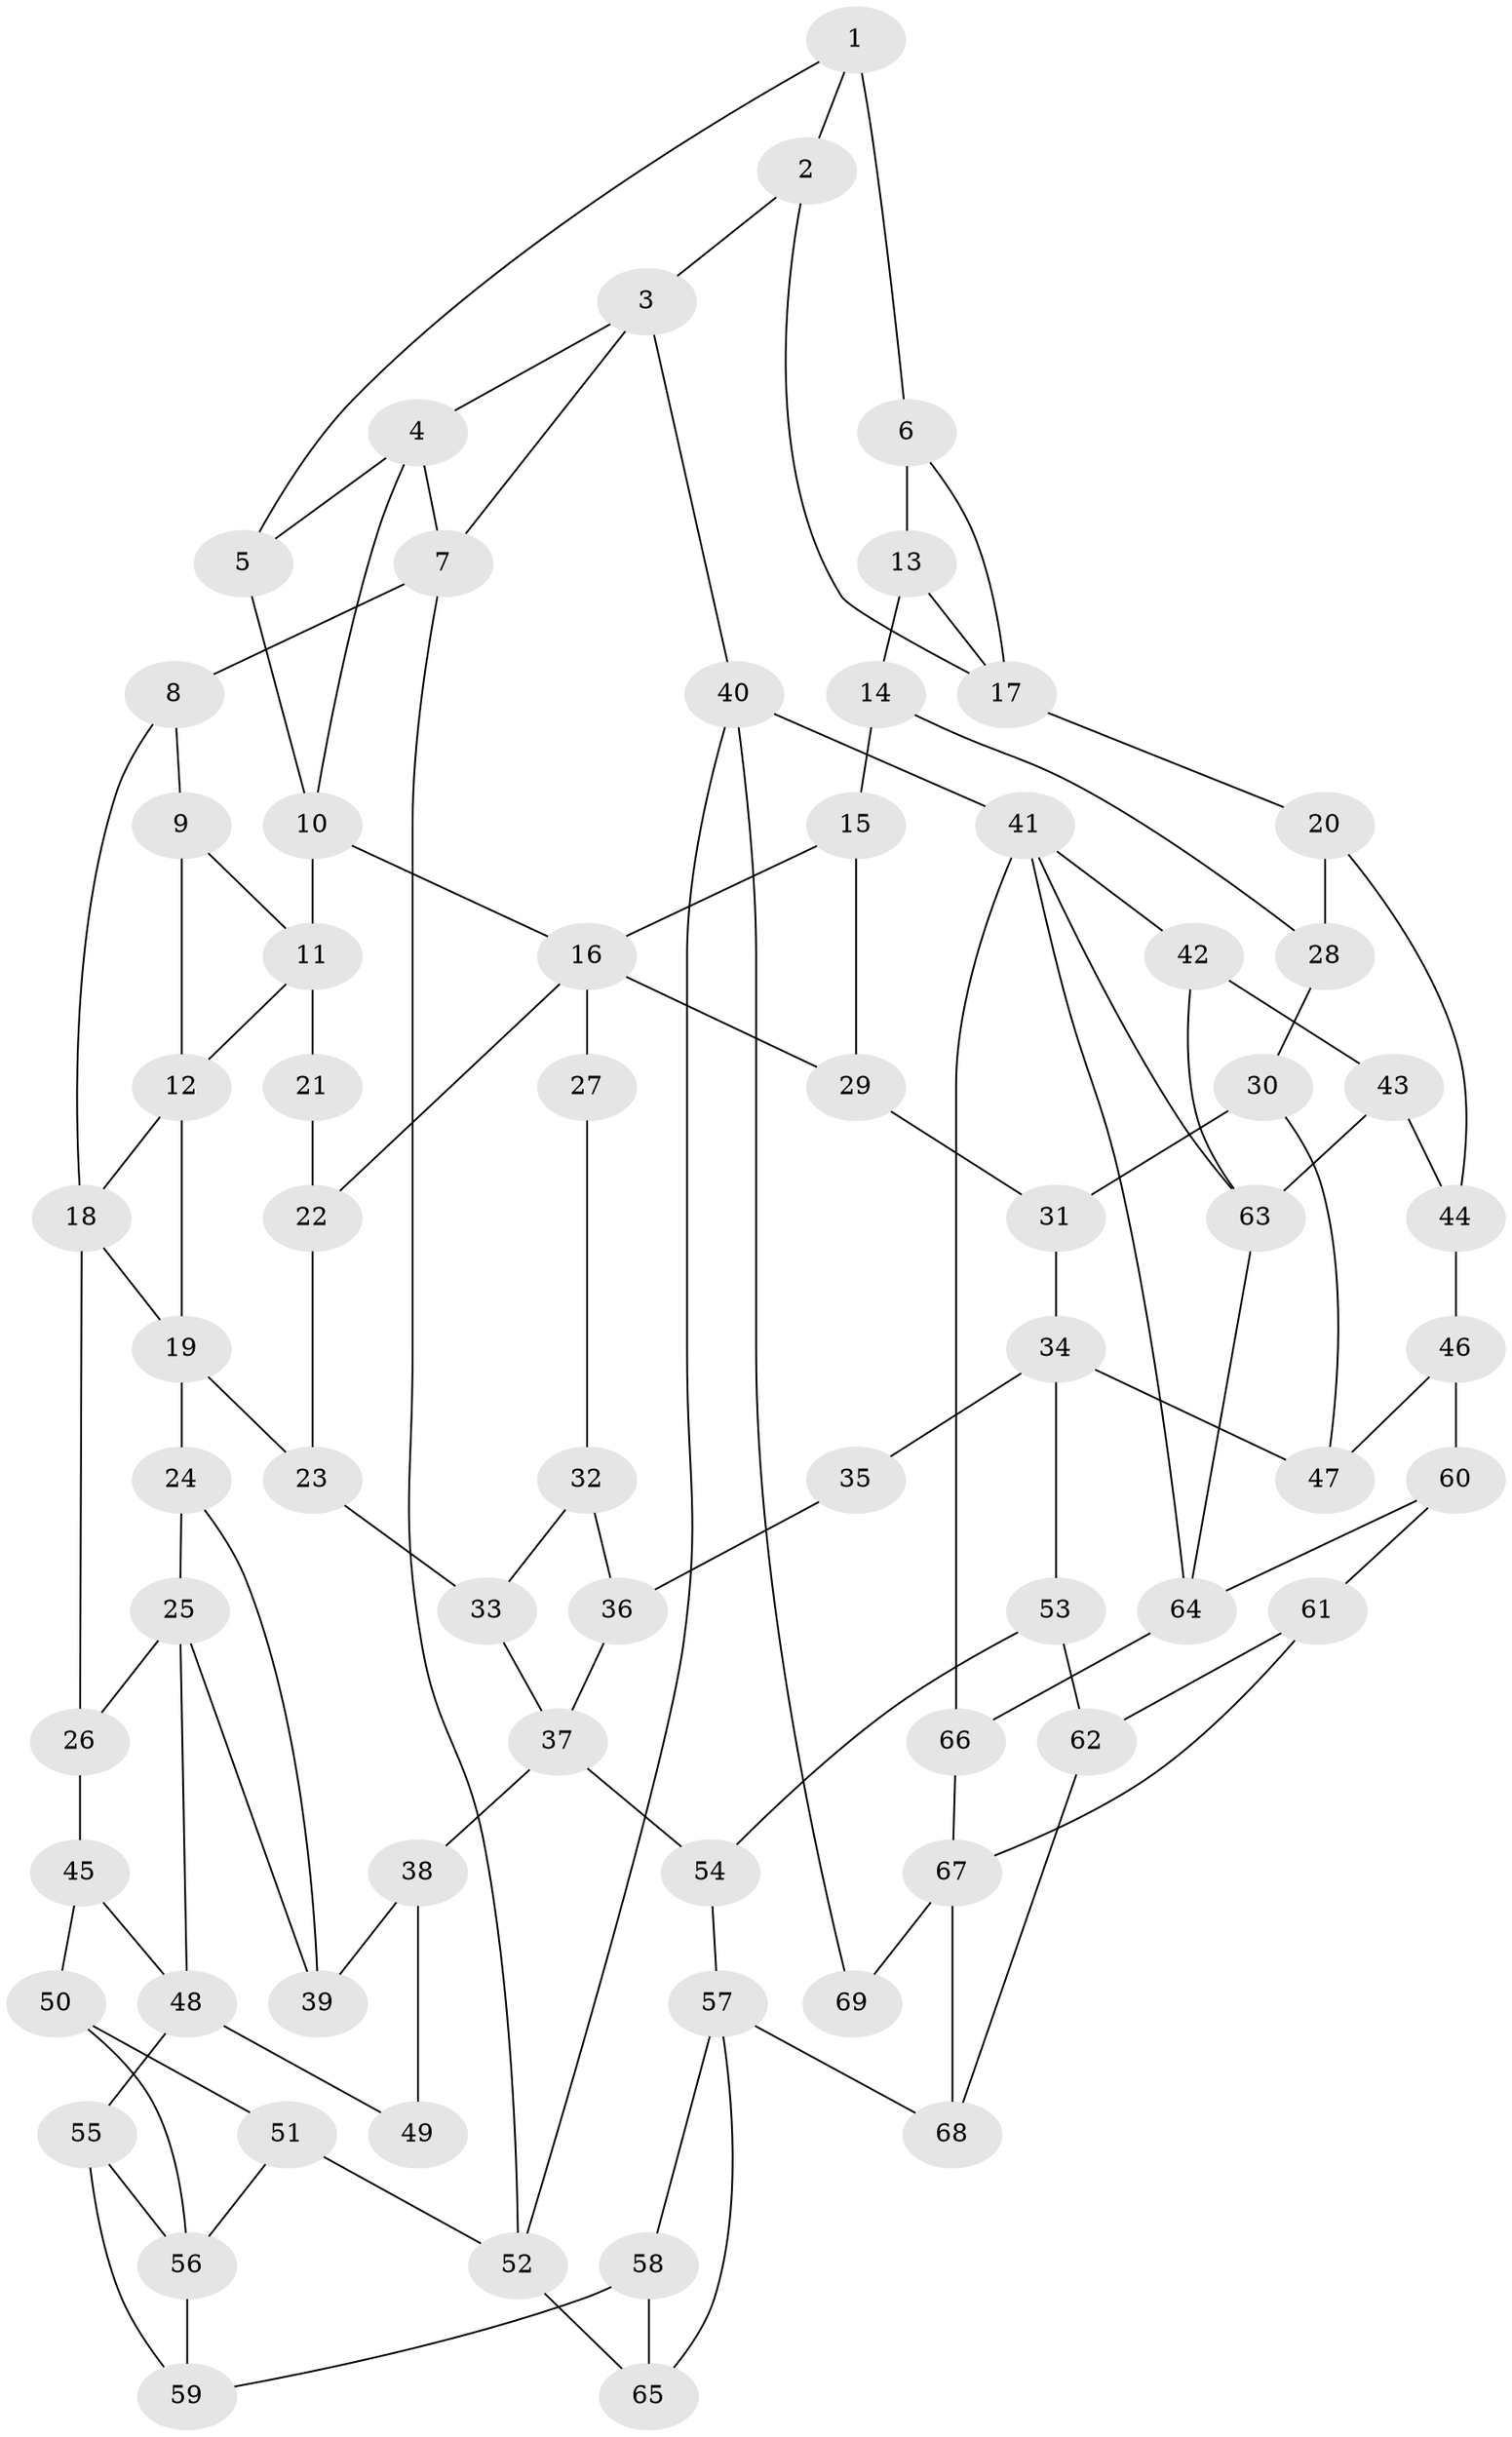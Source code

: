 // original degree distribution, {3: 0.021739130434782608, 4: 0.2246376811594203, 5: 0.5289855072463768, 6: 0.2246376811594203}
// Generated by graph-tools (version 1.1) at 2025/38/03/09/25 02:38:30]
// undirected, 69 vertices, 113 edges
graph export_dot {
graph [start="1"]
  node [color=gray90,style=filled];
  1;
  2;
  3;
  4;
  5;
  6;
  7;
  8;
  9;
  10;
  11;
  12;
  13;
  14;
  15;
  16;
  17;
  18;
  19;
  20;
  21;
  22;
  23;
  24;
  25;
  26;
  27;
  28;
  29;
  30;
  31;
  32;
  33;
  34;
  35;
  36;
  37;
  38;
  39;
  40;
  41;
  42;
  43;
  44;
  45;
  46;
  47;
  48;
  49;
  50;
  51;
  52;
  53;
  54;
  55;
  56;
  57;
  58;
  59;
  60;
  61;
  62;
  63;
  64;
  65;
  66;
  67;
  68;
  69;
  1 -- 2 [weight=1.0];
  1 -- 5 [weight=1.0];
  1 -- 6 [weight=2.0];
  2 -- 3 [weight=1.0];
  2 -- 17 [weight=1.0];
  3 -- 4 [weight=1.0];
  3 -- 7 [weight=1.0];
  3 -- 40 [weight=1.0];
  4 -- 5 [weight=1.0];
  4 -- 7 [weight=1.0];
  4 -- 10 [weight=1.0];
  5 -- 10 [weight=1.0];
  6 -- 13 [weight=1.0];
  6 -- 17 [weight=2.0];
  7 -- 8 [weight=1.0];
  7 -- 52 [weight=1.0];
  8 -- 9 [weight=1.0];
  8 -- 18 [weight=1.0];
  9 -- 11 [weight=1.0];
  9 -- 12 [weight=2.0];
  10 -- 11 [weight=2.0];
  10 -- 16 [weight=1.0];
  11 -- 12 [weight=1.0];
  11 -- 21 [weight=2.0];
  12 -- 18 [weight=1.0];
  12 -- 19 [weight=1.0];
  13 -- 14 [weight=1.0];
  13 -- 17 [weight=1.0];
  14 -- 15 [weight=1.0];
  14 -- 28 [weight=1.0];
  15 -- 16 [weight=1.0];
  15 -- 29 [weight=1.0];
  16 -- 22 [weight=1.0];
  16 -- 27 [weight=2.0];
  16 -- 29 [weight=1.0];
  17 -- 20 [weight=2.0];
  18 -- 19 [weight=1.0];
  18 -- 26 [weight=2.0];
  19 -- 23 [weight=1.0];
  19 -- 24 [weight=1.0];
  20 -- 28 [weight=1.0];
  20 -- 44 [weight=2.0];
  21 -- 22 [weight=1.0];
  22 -- 23 [weight=1.0];
  23 -- 33 [weight=1.0];
  24 -- 25 [weight=1.0];
  24 -- 39 [weight=1.0];
  25 -- 26 [weight=2.0];
  25 -- 39 [weight=1.0];
  25 -- 48 [weight=1.0];
  26 -- 45 [weight=2.0];
  27 -- 32 [weight=1.0];
  28 -- 30 [weight=1.0];
  29 -- 31 [weight=1.0];
  30 -- 31 [weight=1.0];
  30 -- 47 [weight=1.0];
  31 -- 34 [weight=1.0];
  32 -- 33 [weight=1.0];
  32 -- 36 [weight=1.0];
  33 -- 37 [weight=1.0];
  34 -- 35 [weight=2.0];
  34 -- 47 [weight=1.0];
  34 -- 53 [weight=2.0];
  35 -- 36 [weight=1.0];
  36 -- 37 [weight=1.0];
  37 -- 38 [weight=2.0];
  37 -- 54 [weight=2.0];
  38 -- 39 [weight=2.0];
  38 -- 49 [weight=2.0];
  40 -- 41 [weight=1.0];
  40 -- 52 [weight=1.0];
  40 -- 69 [weight=1.0];
  41 -- 42 [weight=1.0];
  41 -- 63 [weight=1.0];
  41 -- 64 [weight=1.0];
  41 -- 66 [weight=1.0];
  42 -- 43 [weight=1.0];
  42 -- 63 [weight=1.0];
  43 -- 44 [weight=2.0];
  43 -- 63 [weight=3.0];
  44 -- 46 [weight=1.0];
  45 -- 48 [weight=1.0];
  45 -- 50 [weight=2.0];
  46 -- 47 [weight=1.0];
  46 -- 60 [weight=1.0];
  48 -- 49 [weight=1.0];
  48 -- 55 [weight=1.0];
  50 -- 51 [weight=1.0];
  50 -- 56 [weight=1.0];
  51 -- 52 [weight=1.0];
  51 -- 56 [weight=1.0];
  52 -- 65 [weight=1.0];
  53 -- 54 [weight=1.0];
  53 -- 62 [weight=2.0];
  54 -- 57 [weight=2.0];
  55 -- 56 [weight=1.0];
  55 -- 59 [weight=1.0];
  56 -- 59 [weight=1.0];
  57 -- 58 [weight=1.0];
  57 -- 65 [weight=1.0];
  57 -- 68 [weight=2.0];
  58 -- 59 [weight=1.0];
  58 -- 65 [weight=1.0];
  60 -- 61 [weight=1.0];
  60 -- 64 [weight=1.0];
  61 -- 62 [weight=1.0];
  61 -- 67 [weight=1.0];
  62 -- 68 [weight=1.0];
  63 -- 64 [weight=1.0];
  64 -- 66 [weight=1.0];
  66 -- 67 [weight=1.0];
  67 -- 68 [weight=2.0];
  67 -- 69 [weight=2.0];
}
